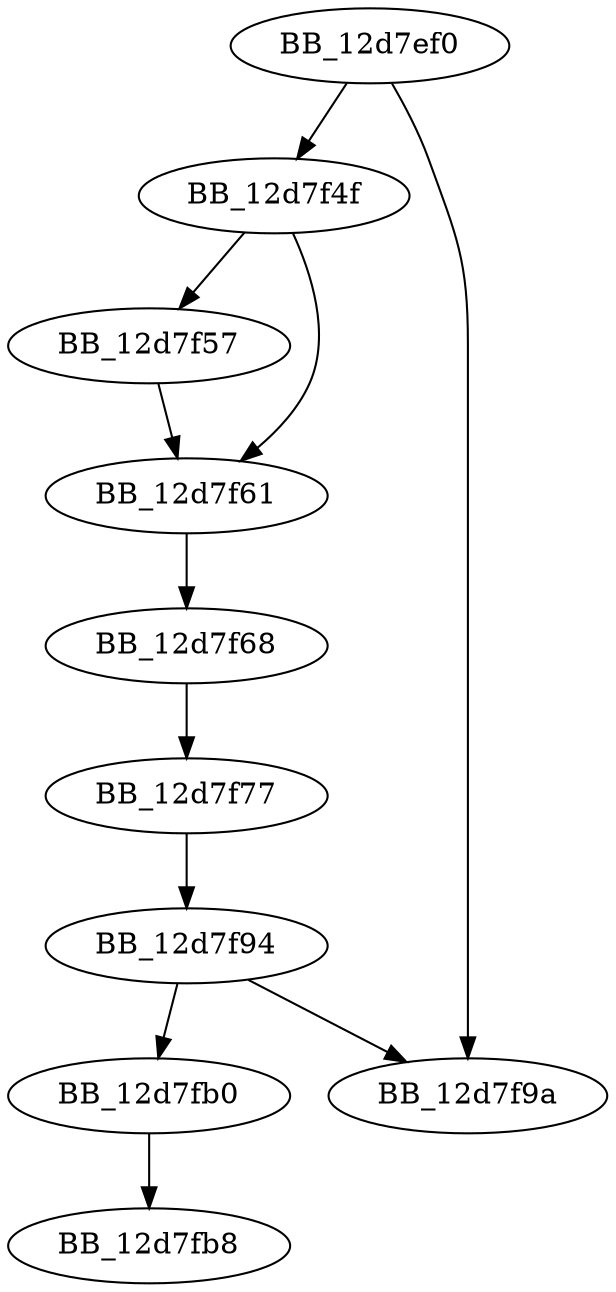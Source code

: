 DiGraph sub_12D7EF0{
BB_12d7ef0->BB_12d7f4f
BB_12d7ef0->BB_12d7f9a
BB_12d7f4f->BB_12d7f57
BB_12d7f4f->BB_12d7f61
BB_12d7f57->BB_12d7f61
BB_12d7f61->BB_12d7f68
BB_12d7f68->BB_12d7f77
BB_12d7f77->BB_12d7f94
BB_12d7f94->BB_12d7f9a
BB_12d7f94->BB_12d7fb0
BB_12d7fb0->BB_12d7fb8
}
